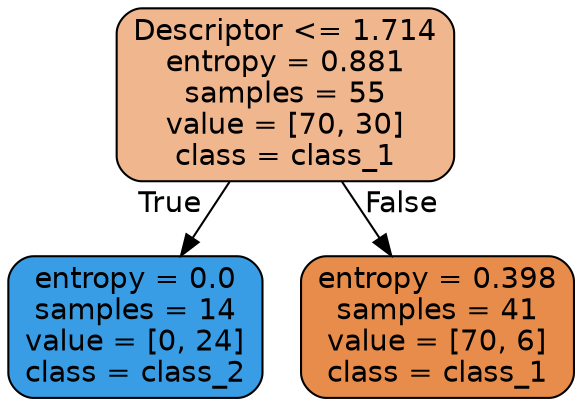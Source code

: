 digraph Tree {
node [shape=box, style="filled, rounded", color="black", fontname="helvetica"] ;
edge [fontname="helvetica"] ;
0 [label="Descriptor <= 1.714\nentropy = 0.881\nsamples = 55\nvalue = [70, 30]\nclass = class_1", fillcolor="#f0b78e"] ;
1 [label="entropy = 0.0\nsamples = 14\nvalue = [0, 24]\nclass = class_2", fillcolor="#399de5"] ;
0 -> 1 [labeldistance=2.5, labelangle=45, headlabel="True"] ;
2 [label="entropy = 0.398\nsamples = 41\nvalue = [70, 6]\nclass = class_1", fillcolor="#e78c4a"] ;
0 -> 2 [labeldistance=2.5, labelangle=-45, headlabel="False"] ;
}